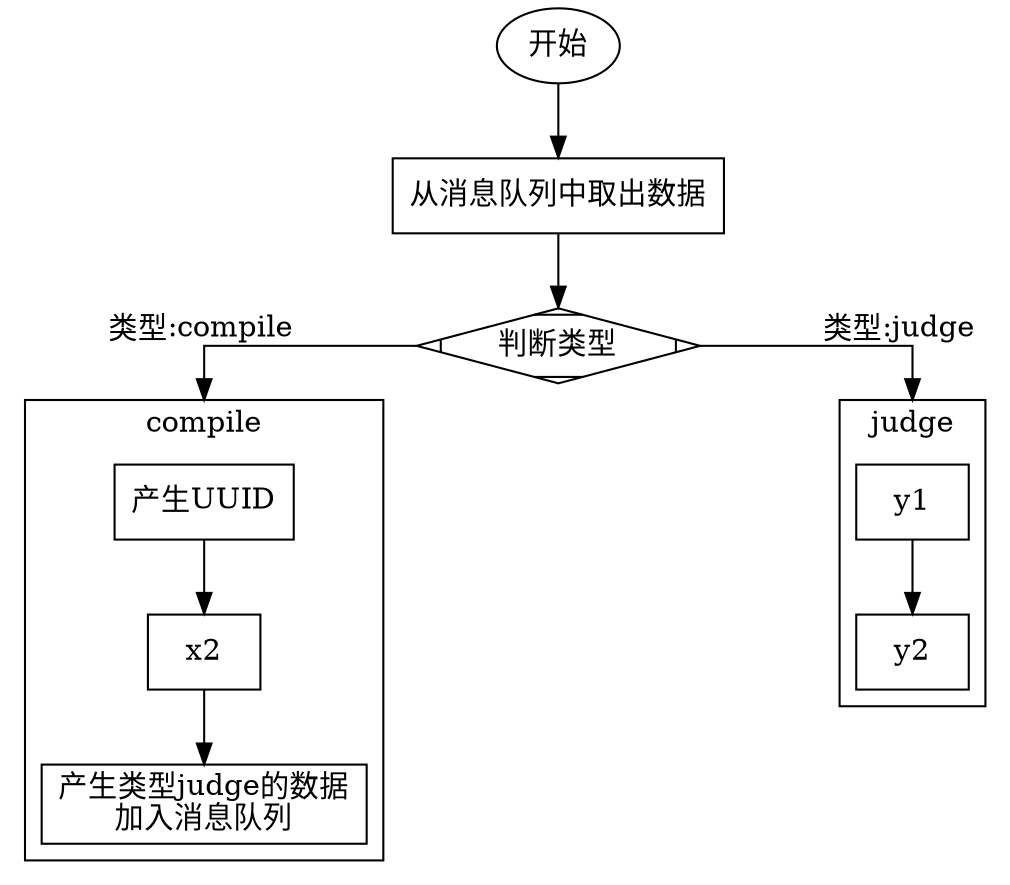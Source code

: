 digraph g {
    node[shape=rect  style=filled fillcolor=white colorscheme=accent8 ];
    compound=true;
    splines=ortho;
    a[label="开始" shape=oval]
    b[label="判断类型" shape=Mdiamond]
    a->a1->b[label=""];
    a1[label="从消息队列中取出数据"]
    {
        rank=same;
    }
    subgraph cluster_1{
        label="compile";
        x1->x2;
        x1[label="产生UUID"]
        x2->xend;
        xend[label="产生类型judge的数据\n加入消息队列"]
    } 
    subgraph cluster_2{
        label="judge";
        y1->y2;
        
    } 
    b->x1[lhead=cluster_1 xlabel="类型:compile"];
    b->y1[lhead=cluster_2 xlabel="类型:judge"];
    x1->y1[constraint=false minlen=15 style=invis];

}
